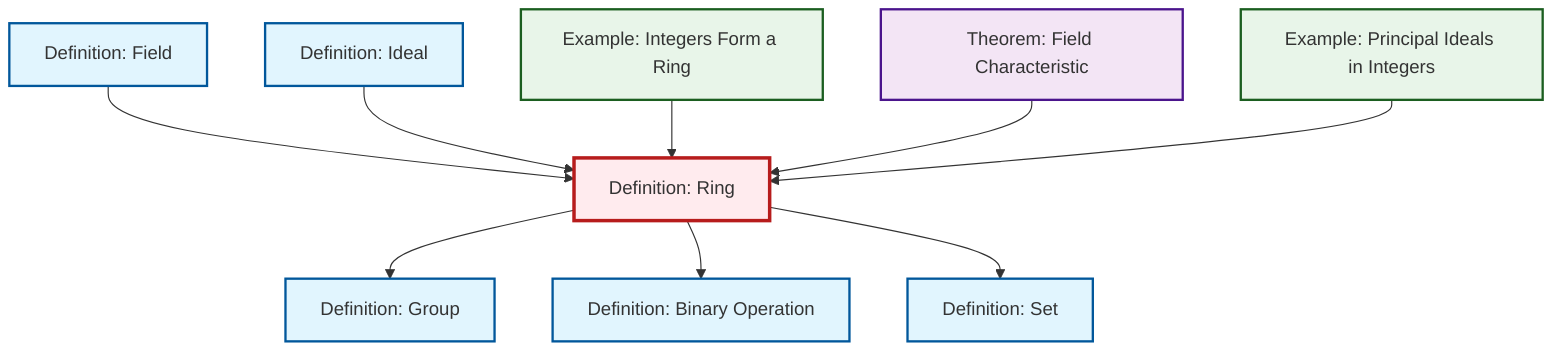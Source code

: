 graph TD
    classDef definition fill:#e1f5fe,stroke:#01579b,stroke-width:2px
    classDef theorem fill:#f3e5f5,stroke:#4a148c,stroke-width:2px
    classDef axiom fill:#fff3e0,stroke:#e65100,stroke-width:2px
    classDef example fill:#e8f5e9,stroke:#1b5e20,stroke-width:2px
    classDef current fill:#ffebee,stroke:#b71c1c,stroke-width:3px
    def-field["Definition: Field"]:::definition
    ex-integers-ring["Example: Integers Form a Ring"]:::example
    def-ring["Definition: Ring"]:::definition
    thm-field-characteristic["Theorem: Field Characteristic"]:::theorem
    def-binary-operation["Definition: Binary Operation"]:::definition
    ex-principal-ideal["Example: Principal Ideals in Integers"]:::example
    def-ideal["Definition: Ideal"]:::definition
    def-group["Definition: Group"]:::definition
    def-set["Definition: Set"]:::definition
    def-field --> def-ring
    def-ring --> def-group
    def-ideal --> def-ring
    def-ring --> def-binary-operation
    ex-integers-ring --> def-ring
    thm-field-characteristic --> def-ring
    def-ring --> def-set
    ex-principal-ideal --> def-ring
    class def-ring current